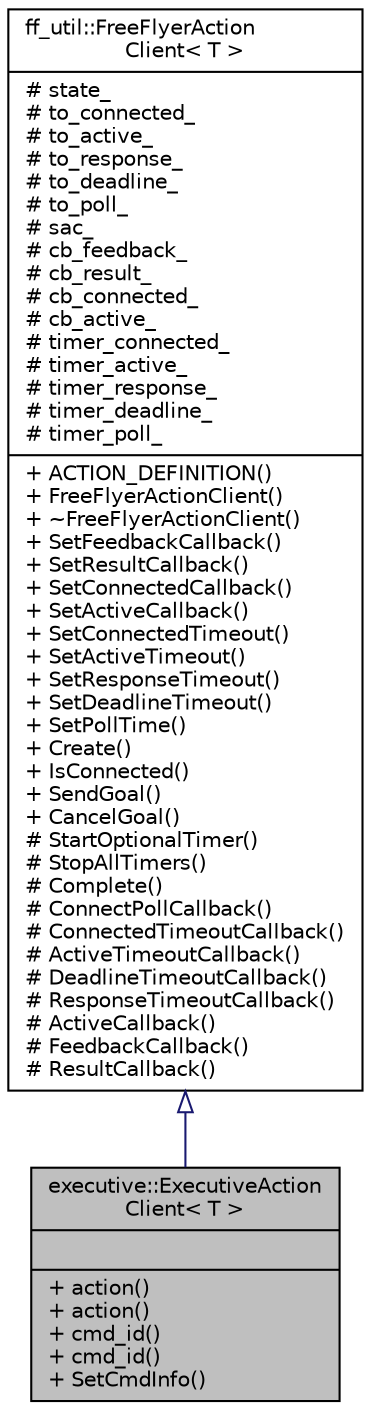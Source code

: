 digraph "executive::ExecutiveActionClient&lt; T &gt;"
{
 // LATEX_PDF_SIZE
  edge [fontname="Helvetica",fontsize="10",labelfontname="Helvetica",labelfontsize="10"];
  node [fontname="Helvetica",fontsize="10",shape=record];
  Node1 [label="{executive::ExecutiveAction\lClient\< T \>\n||+ action()\l+ action()\l+ cmd_id()\l+ cmd_id()\l+ SetCmdInfo()\l}",height=0.2,width=0.4,color="black", fillcolor="grey75", style="filled", fontcolor="black",tooltip=" "];
  Node2 -> Node1 [dir="back",color="midnightblue",fontsize="10",style="solid",arrowtail="onormal",fontname="Helvetica"];
  Node2 [label="{ff_util::FreeFlyerAction\lClient\< T \>\n|# state_\l# to_connected_\l# to_active_\l# to_response_\l# to_deadline_\l# to_poll_\l# sac_\l# cb_feedback_\l# cb_result_\l# cb_connected_\l# cb_active_\l# timer_connected_\l# timer_active_\l# timer_response_\l# timer_deadline_\l# timer_poll_\l|+ ACTION_DEFINITION()\l+ FreeFlyerActionClient()\l+ ~FreeFlyerActionClient()\l+ SetFeedbackCallback()\l+ SetResultCallback()\l+ SetConnectedCallback()\l+ SetActiveCallback()\l+ SetConnectedTimeout()\l+ SetActiveTimeout()\l+ SetResponseTimeout()\l+ SetDeadlineTimeout()\l+ SetPollTime()\l+ Create()\l+ IsConnected()\l+ SendGoal()\l+ CancelGoal()\l# StartOptionalTimer()\l# StopAllTimers()\l# Complete()\l# ConnectPollCallback()\l# ConnectedTimeoutCallback()\l# ActiveTimeoutCallback()\l# DeadlineTimeoutCallback()\l# ResponseTimeoutCallback()\l# ActiveCallback()\l# FeedbackCallback()\l# ResultCallback()\l}",height=0.2,width=0.4,color="black", fillcolor="white", style="filled",URL="$classff__util_1_1FreeFlyerActionClient.html",tooltip=" "];
}
